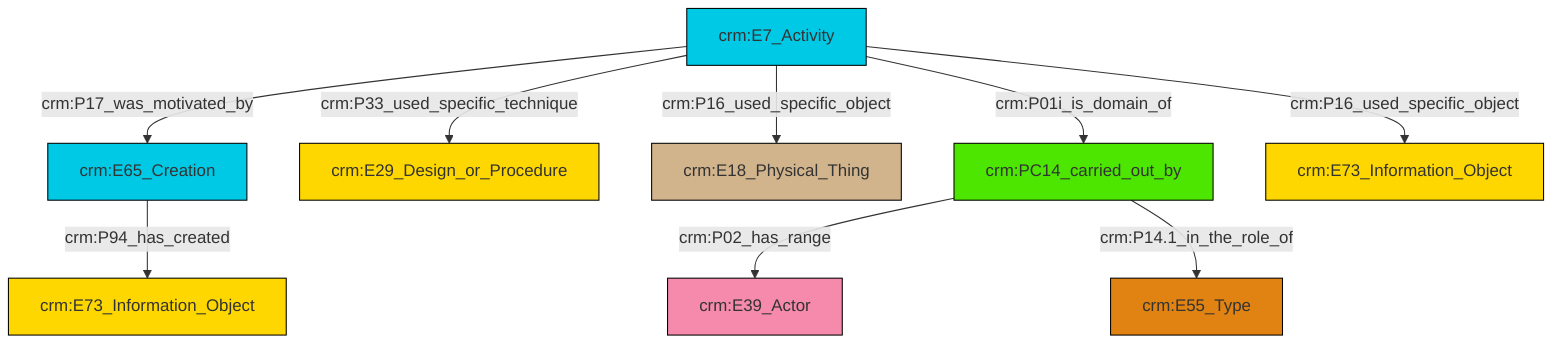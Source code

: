 graph TD
classDef Literal fill:#f2f2f2,stroke:#000000;
classDef CRM_Entity fill:#FFFFFF,stroke:#000000;
classDef Temporal_Entity fill:#00C9E6, stroke:#000000;
classDef Type fill:#E18312, stroke:#000000;
classDef Time-Span fill:#2C9C91, stroke:#000000;
classDef Appellation fill:#FFEB7F, stroke:#000000;
classDef Place fill:#008836, stroke:#000000;
classDef Persistent_Item fill:#B266B2, stroke:#000000;
classDef Conceptual_Object fill:#FFD700, stroke:#000000;
classDef Physical_Thing fill:#D2B48C, stroke:#000000;
classDef Actor fill:#f58aad, stroke:#000000;
classDef PC_Classes fill:#4ce600, stroke:#000000;
classDef Multi fill:#cccccc,stroke:#000000;

2["crm:PC14_carried_out_by"]:::PC_Classes -->|crm:P02_has_range| 3["crm:E39_Actor"]:::Actor
4["crm:E7_Activity"]:::Temporal_Entity -->|crm:P33_used_specific_technique| 6["crm:E29_Design_or_Procedure"]:::Conceptual_Object
2["crm:PC14_carried_out_by"]:::PC_Classes -->|crm:P14.1_in_the_role_of| 8["crm:E55_Type"]:::Type
4["crm:E7_Activity"]:::Temporal_Entity -->|crm:P16_used_specific_object| 10["crm:E18_Physical_Thing"]:::Physical_Thing
11["crm:E65_Creation"]:::Temporal_Entity -->|crm:P94_has_created| 0["crm:E73_Information_Object"]:::Conceptual_Object
4["crm:E7_Activity"]:::Temporal_Entity -->|crm:P17_was_motivated_by| 11["crm:E65_Creation"]:::Temporal_Entity
4["crm:E7_Activity"]:::Temporal_Entity -->|crm:P01i_is_domain_of| 2["crm:PC14_carried_out_by"]:::PC_Classes
4["crm:E7_Activity"]:::Temporal_Entity -->|crm:P16_used_specific_object| 14["crm:E73_Information_Object"]:::Conceptual_Object